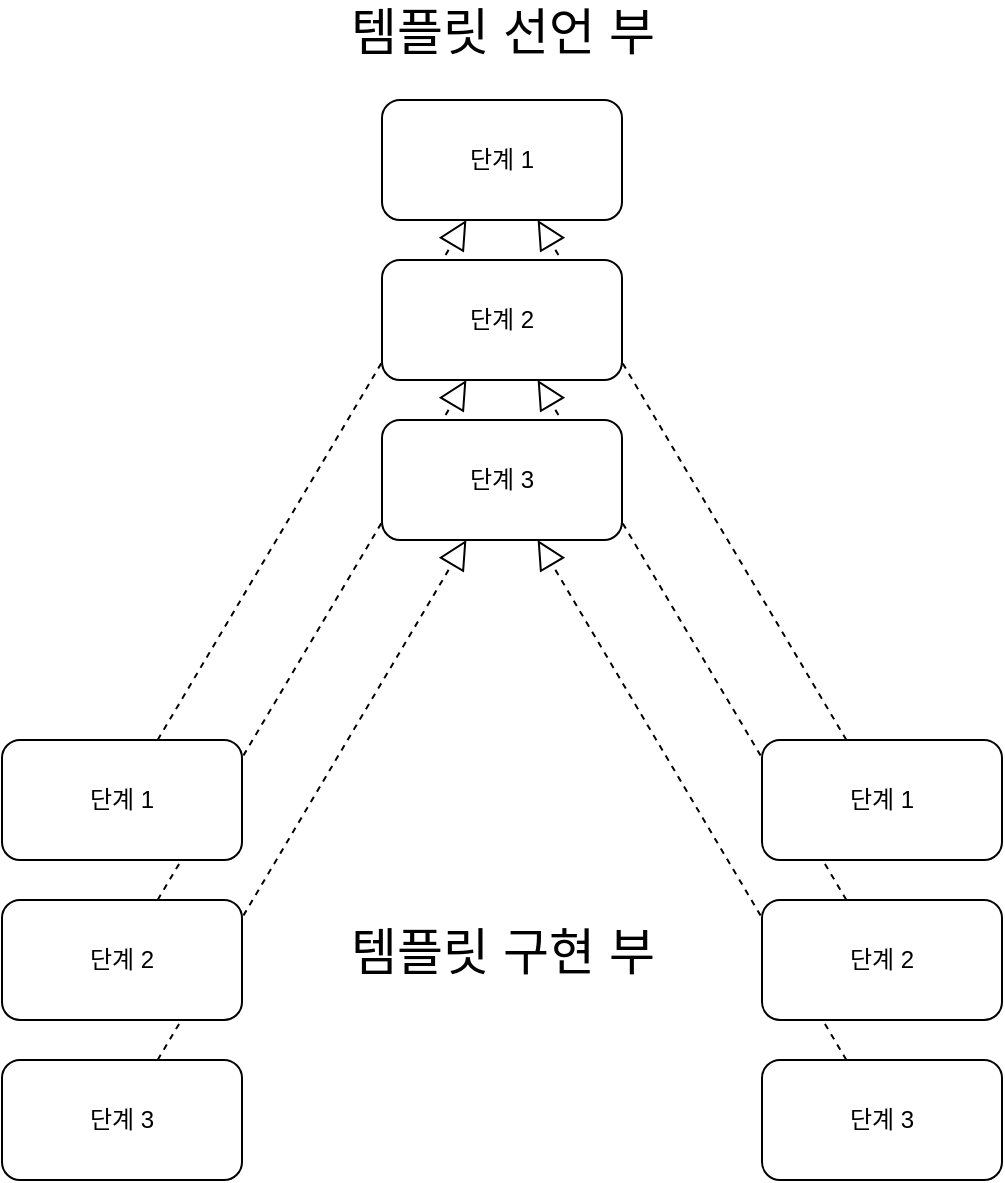 <mxfile version="20.8.10" type="device" pages="2"><diagram name="guide" id="RIDZxx5MbFPYIM6ejlGh"><mxGraphModel dx="1018" dy="1466" grid="1" gridSize="10" guides="1" tooltips="1" connect="1" arrows="1" fold="1" page="1" pageScale="1" pageWidth="850" pageHeight="1100" math="0" shadow="0"><root><mxCell id="0"/><mxCell id="1" parent="0"/><mxCell id="bbibyD5HpL1KquB3xewL-16" value="" style="endArrow=block;dashed=1;endFill=0;endSize=12;html=1;rounded=0;fontSize=25;" edge="1" parent="1" source="bbibyD5HpL1KquB3xewL-17" target="bbibyD5HpL1KquB3xewL-1"><mxGeometry width="160" relative="1" as="geometry"><mxPoint x="340" y="720" as="sourcePoint"/><mxPoint x="500" y="720" as="targetPoint"/></mxGeometry></mxCell><mxCell id="bbibyD5HpL1KquB3xewL-23" value="" style="endArrow=block;dashed=1;endFill=0;endSize=12;html=1;rounded=0;fontSize=25;" edge="1" parent="1" source="bbibyD5HpL1KquB3xewL-21" target="bbibyD5HpL1KquB3xewL-2"><mxGeometry width="160" relative="1" as="geometry"><mxPoint x="297.812" y="570" as="sourcePoint"/><mxPoint x="452.188" y="310" as="targetPoint"/></mxGeometry></mxCell><mxCell id="bbibyD5HpL1KquB3xewL-24" value="" style="endArrow=block;dashed=1;endFill=0;endSize=12;html=1;rounded=0;fontSize=25;" edge="1" parent="1" source="bbibyD5HpL1KquB3xewL-18" target="bbibyD5HpL1KquB3xewL-2"><mxGeometry width="160" relative="1" as="geometry"><mxPoint x="297.812" y="570" as="sourcePoint"/><mxPoint x="452.188" y="310" as="targetPoint"/></mxGeometry></mxCell><mxCell id="bbibyD5HpL1KquB3xewL-26" value="" style="endArrow=block;dashed=1;endFill=0;endSize=12;html=1;rounded=0;fontSize=25;" edge="1" parent="1" source="bbibyD5HpL1KquB3xewL-20" target="bbibyD5HpL1KquB3xewL-1"><mxGeometry width="160" relative="1" as="geometry"><mxPoint x="297.812" y="570" as="sourcePoint"/><mxPoint x="452.188" y="310" as="targetPoint"/></mxGeometry></mxCell><mxCell id="bbibyD5HpL1KquB3xewL-27" value="" style="endArrow=block;dashed=1;endFill=0;endSize=12;html=1;rounded=0;fontSize=25;" edge="1" parent="1" source="bbibyD5HpL1KquB3xewL-22" target="bbibyD5HpL1KquB3xewL-4"><mxGeometry width="160" relative="1" as="geometry"><mxPoint x="642.188" y="650" as="sourcePoint"/><mxPoint x="487.812" y="390" as="targetPoint"/></mxGeometry></mxCell><mxCell id="bbibyD5HpL1KquB3xewL-28" value="" style="endArrow=block;dashed=1;endFill=0;endSize=12;html=1;rounded=0;fontSize=25;" edge="1" parent="1" source="bbibyD5HpL1KquB3xewL-19" target="bbibyD5HpL1KquB3xewL-4"><mxGeometry width="160" relative="1" as="geometry"><mxPoint x="297.812" y="650" as="sourcePoint"/><mxPoint x="452.188" y="390" as="targetPoint"/></mxGeometry></mxCell><mxCell id="bbibyD5HpL1KquB3xewL-1" value="단계 1" style="rounded=1;whiteSpace=wrap;html=1;" vertex="1" parent="1"><mxGeometry x="400" y="240" width="120" height="60" as="geometry"/></mxCell><mxCell id="bbibyD5HpL1KquB3xewL-2" value="단계 2" style="rounded=1;whiteSpace=wrap;html=1;" vertex="1" parent="1"><mxGeometry x="400" y="320" width="120" height="60" as="geometry"/></mxCell><mxCell id="bbibyD5HpL1KquB3xewL-4" value="단계 3" style="rounded=1;whiteSpace=wrap;html=1;" vertex="1" parent="1"><mxGeometry x="400" y="400" width="120" height="60" as="geometry"/></mxCell><mxCell id="bbibyD5HpL1KquB3xewL-5" value="템플릿 선언 부" style="text;html=1;align=center;verticalAlign=middle;whiteSpace=wrap;rounded=0;fontSize=25;fillColor=default;" vertex="1" parent="1"><mxGeometry x="377.5" y="190" width="165" height="30" as="geometry"/></mxCell><mxCell id="bbibyD5HpL1KquB3xewL-12" value="템플릿 구현 부" style="text;html=1;align=center;verticalAlign=middle;whiteSpace=wrap;rounded=0;fontSize=25;fillColor=default;" vertex="1" parent="1"><mxGeometry x="377.5" y="650" width="165" height="30" as="geometry"/></mxCell><mxCell id="bbibyD5HpL1KquB3xewL-17" value="단계 1" style="rounded=1;whiteSpace=wrap;html=1;" vertex="1" parent="1"><mxGeometry x="210" y="560" width="120" height="60" as="geometry"/></mxCell><mxCell id="bbibyD5HpL1KquB3xewL-18" value="단계 2" style="rounded=1;whiteSpace=wrap;html=1;" vertex="1" parent="1"><mxGeometry x="210" y="640" width="120" height="60" as="geometry"/></mxCell><mxCell id="bbibyD5HpL1KquB3xewL-19" value="단계 3" style="rounded=1;whiteSpace=wrap;html=1;" vertex="1" parent="1"><mxGeometry x="210" y="720" width="120" height="60" as="geometry"/></mxCell><mxCell id="bbibyD5HpL1KquB3xewL-20" value="단계 1" style="rounded=1;whiteSpace=wrap;html=1;" vertex="1" parent="1"><mxGeometry x="590" y="560" width="120" height="60" as="geometry"/></mxCell><mxCell id="bbibyD5HpL1KquB3xewL-21" value="단계 2" style="rounded=1;whiteSpace=wrap;html=1;" vertex="1" parent="1"><mxGeometry x="590" y="640" width="120" height="60" as="geometry"/></mxCell><mxCell id="bbibyD5HpL1KquB3xewL-22" value="단계 3" style="rounded=1;whiteSpace=wrap;html=1;" vertex="1" parent="1"><mxGeometry x="590" y="720" width="120" height="60" as="geometry"/></mxCell></root></mxGraphModel></diagram><diagram id="IXZYqwCxcdilqsxBXVx6" name="Page-2"><mxGraphModel dx="1018" dy="1466" grid="1" gridSize="10" guides="1" tooltips="1" connect="1" arrows="1" fold="1" page="1" pageScale="1" pageWidth="850" pageHeight="1100" math="0" shadow="0"><root><mxCell id="0"/><mxCell id="1" parent="0"/><mxCell id="jgD1TJyQu5L4qJ5iywPh-1" value="«interface»&lt;br style=&quot;font-size: 12px;&quot;&gt;&lt;b style=&quot;font-size: 12px;&quot;&gt;DisplayArticleTemplate&lt;/b&gt;" style="html=1;fontSize=12;fillColor=default;" vertex="1" parent="1"><mxGeometry x="340" y="360" width="190" height="50" as="geometry"/></mxCell><mxCell id="jgD1TJyQu5L4qJ5iywPh-3" value="SimpleDisplayArticle" style="swimlane;fontStyle=1;align=center;verticalAlign=top;childLayout=stackLayout;horizontal=1;startSize=26;horizontalStack=0;resizeParent=1;resizeParentMax=0;resizeLast=0;collapsible=1;marginBottom=0;fontSize=12;fillColor=default;" vertex="1" parent="1"><mxGeometry x="180" y="570" width="160" height="34" as="geometry"/></mxCell><mxCell id="jgD1TJyQu5L4qJ5iywPh-5" value="" style="line;strokeWidth=1;fillColor=none;align=left;verticalAlign=middle;spacingTop=-1;spacingLeft=3;spacingRight=3;rotatable=0;labelPosition=right;points=[];portConstraint=eastwest;strokeColor=inherit;fontSize=12;" vertex="1" parent="jgD1TJyQu5L4qJ5iywPh-3"><mxGeometry y="26" width="160" height="8" as="geometry"/></mxCell><mxCell id="jgD1TJyQu5L4qJ5iywPh-7" value="CaptionDisplayArticle&#10;" style="swimlane;fontStyle=1;align=center;verticalAlign=top;childLayout=stackLayout;horizontal=1;startSize=26;horizontalStack=0;resizeParent=1;resizeParentMax=0;resizeLast=0;collapsible=1;marginBottom=0;fontSize=12;fillColor=default;" vertex="1" parent="1"><mxGeometry x="530" y="570" width="160" height="34" as="geometry"/></mxCell><mxCell id="jgD1TJyQu5L4qJ5iywPh-8" value="" style="line;strokeWidth=1;fillColor=none;align=left;verticalAlign=middle;spacingTop=-1;spacingLeft=3;spacingRight=3;rotatable=0;labelPosition=right;points=[];portConstraint=eastwest;strokeColor=inherit;fontSize=12;" vertex="1" parent="jgD1TJyQu5L4qJ5iywPh-7"><mxGeometry y="26" width="160" height="8" as="geometry"/></mxCell><mxCell id="jgD1TJyQu5L4qJ5iywPh-9" value="Article" style="swimlane;fontStyle=1;align=center;verticalAlign=top;childLayout=stackLayout;horizontal=1;startSize=26;horizontalStack=0;resizeParent=1;resizeParentMax=0;resizeLast=0;collapsible=1;marginBottom=0;fontSize=12;fillColor=default;" vertex="1" parent="1"><mxGeometry x="690" y="368" width="160" height="34" as="geometry"/></mxCell><mxCell id="jgD1TJyQu5L4qJ5iywPh-10" value="" style="line;strokeWidth=1;fillColor=none;align=left;verticalAlign=middle;spacingTop=-1;spacingLeft=3;spacingRight=3;rotatable=0;labelPosition=right;points=[];portConstraint=eastwest;strokeColor=inherit;fontSize=12;" vertex="1" parent="jgD1TJyQu5L4qJ5iywPh-9"><mxGeometry y="26" width="160" height="8" as="geometry"/></mxCell><mxCell id="jgD1TJyQu5L4qJ5iywPh-12" value="" style="endArrow=block;dashed=1;endFill=0;endSize=12;html=1;rounded=0;fontSize=12;" edge="1" parent="1" source="jgD1TJyQu5L4qJ5iywPh-3" target="jgD1TJyQu5L4qJ5iywPh-1"><mxGeometry width="160" relative="1" as="geometry"><mxPoint x="340" y="740" as="sourcePoint"/><mxPoint x="500" y="740" as="targetPoint"/></mxGeometry></mxCell><mxCell id="jgD1TJyQu5L4qJ5iywPh-13" value="" style="endArrow=block;dashed=1;endFill=0;endSize=12;html=1;rounded=0;fontSize=12;" edge="1" parent="1" source="jgD1TJyQu5L4qJ5iywPh-7" target="jgD1TJyQu5L4qJ5iywPh-1"><mxGeometry width="160" relative="1" as="geometry"><mxPoint x="284.728" y="580" as="sourcePoint"/><mxPoint x="423.342" y="420" as="targetPoint"/></mxGeometry></mxCell><mxCell id="jgD1TJyQu5L4qJ5iywPh-14" value="" style="endArrow=diamondThin;endFill=0;endSize=24;html=1;rounded=0;fontSize=12;" edge="1" parent="1" source="jgD1TJyQu5L4qJ5iywPh-9" target="jgD1TJyQu5L4qJ5iywPh-1"><mxGeometry width="160" relative="1" as="geometry"><mxPoint x="340" y="740" as="sourcePoint"/><mxPoint x="500" y="740" as="targetPoint"/></mxGeometry></mxCell></root></mxGraphModel></diagram></mxfile>